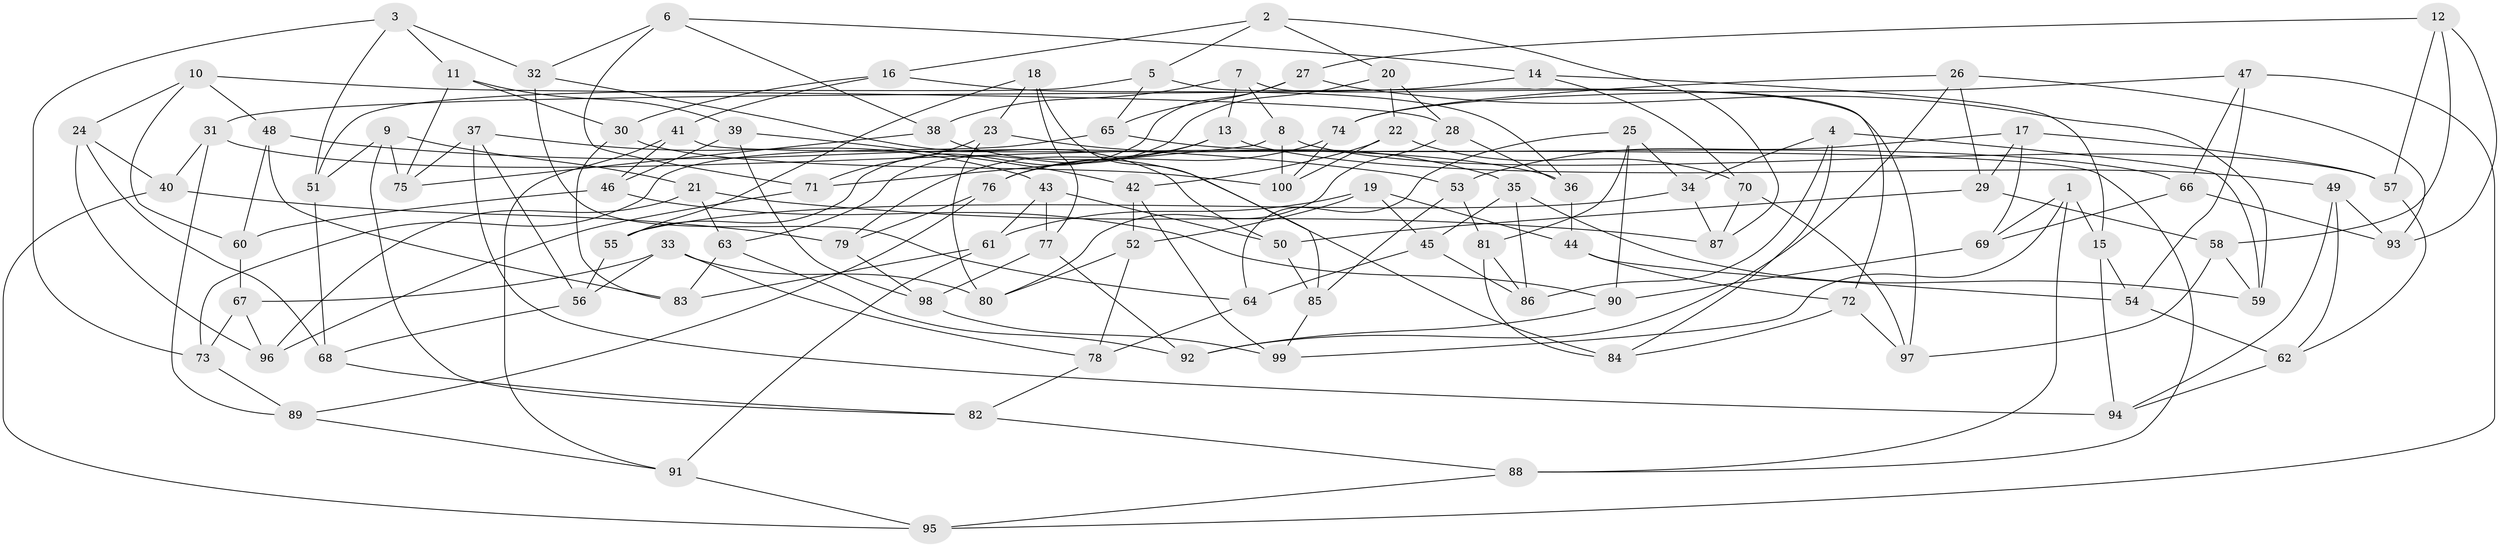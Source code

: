 // Generated by graph-tools (version 1.1) at 2025/11/02/21/25 10:11:16]
// undirected, 100 vertices, 200 edges
graph export_dot {
graph [start="1"]
  node [color=gray90,style=filled];
  1;
  2;
  3;
  4;
  5;
  6;
  7;
  8;
  9;
  10;
  11;
  12;
  13;
  14;
  15;
  16;
  17;
  18;
  19;
  20;
  21;
  22;
  23;
  24;
  25;
  26;
  27;
  28;
  29;
  30;
  31;
  32;
  33;
  34;
  35;
  36;
  37;
  38;
  39;
  40;
  41;
  42;
  43;
  44;
  45;
  46;
  47;
  48;
  49;
  50;
  51;
  52;
  53;
  54;
  55;
  56;
  57;
  58;
  59;
  60;
  61;
  62;
  63;
  64;
  65;
  66;
  67;
  68;
  69;
  70;
  71;
  72;
  73;
  74;
  75;
  76;
  77;
  78;
  79;
  80;
  81;
  82;
  83;
  84;
  85;
  86;
  87;
  88;
  89;
  90;
  91;
  92;
  93;
  94;
  95;
  96;
  97;
  98;
  99;
  100;
  1 -- 15;
  1 -- 69;
  1 -- 88;
  1 -- 99;
  2 -- 20;
  2 -- 16;
  2 -- 87;
  2 -- 5;
  3 -- 51;
  3 -- 73;
  3 -- 32;
  3 -- 11;
  4 -- 34;
  4 -- 86;
  4 -- 84;
  4 -- 59;
  5 -- 65;
  5 -- 51;
  5 -- 97;
  6 -- 38;
  6 -- 14;
  6 -- 71;
  6 -- 32;
  7 -- 72;
  7 -- 8;
  7 -- 38;
  7 -- 13;
  8 -- 71;
  8 -- 57;
  8 -- 100;
  9 -- 75;
  9 -- 21;
  9 -- 51;
  9 -- 82;
  10 -- 24;
  10 -- 28;
  10 -- 48;
  10 -- 60;
  11 -- 39;
  11 -- 75;
  11 -- 30;
  12 -- 57;
  12 -- 58;
  12 -- 27;
  12 -- 93;
  13 -- 79;
  13 -- 49;
  13 -- 76;
  14 -- 70;
  14 -- 31;
  14 -- 15;
  15 -- 94;
  15 -- 54;
  16 -- 36;
  16 -- 41;
  16 -- 30;
  17 -- 53;
  17 -- 69;
  17 -- 57;
  17 -- 29;
  18 -- 85;
  18 -- 55;
  18 -- 23;
  18 -- 77;
  19 -- 44;
  19 -- 61;
  19 -- 52;
  19 -- 45;
  20 -- 22;
  20 -- 28;
  20 -- 63;
  21 -- 63;
  21 -- 96;
  21 -- 87;
  22 -- 70;
  22 -- 100;
  22 -- 42;
  23 -- 71;
  23 -- 80;
  23 -- 35;
  24 -- 68;
  24 -- 96;
  24 -- 40;
  25 -- 90;
  25 -- 34;
  25 -- 64;
  25 -- 81;
  26 -- 92;
  26 -- 93;
  26 -- 74;
  26 -- 29;
  27 -- 65;
  27 -- 55;
  27 -- 59;
  28 -- 80;
  28 -- 36;
  29 -- 58;
  29 -- 50;
  30 -- 100;
  30 -- 83;
  31 -- 89;
  31 -- 40;
  31 -- 36;
  32 -- 64;
  32 -- 50;
  33 -- 67;
  33 -- 80;
  33 -- 56;
  33 -- 78;
  34 -- 87;
  34 -- 55;
  35 -- 86;
  35 -- 59;
  35 -- 45;
  36 -- 44;
  37 -- 94;
  37 -- 43;
  37 -- 75;
  37 -- 56;
  38 -- 84;
  38 -- 75;
  39 -- 98;
  39 -- 46;
  39 -- 42;
  40 -- 95;
  40 -- 79;
  41 -- 91;
  41 -- 46;
  41 -- 88;
  42 -- 99;
  42 -- 52;
  43 -- 50;
  43 -- 77;
  43 -- 61;
  44 -- 54;
  44 -- 72;
  45 -- 64;
  45 -- 86;
  46 -- 60;
  46 -- 90;
  47 -- 54;
  47 -- 66;
  47 -- 74;
  47 -- 95;
  48 -- 83;
  48 -- 60;
  48 -- 53;
  49 -- 94;
  49 -- 93;
  49 -- 62;
  50 -- 85;
  51 -- 68;
  52 -- 78;
  52 -- 80;
  53 -- 81;
  53 -- 85;
  54 -- 62;
  55 -- 56;
  56 -- 68;
  57 -- 62;
  58 -- 59;
  58 -- 97;
  60 -- 67;
  61 -- 91;
  61 -- 83;
  62 -- 94;
  63 -- 92;
  63 -- 83;
  64 -- 78;
  65 -- 73;
  65 -- 66;
  66 -- 93;
  66 -- 69;
  67 -- 73;
  67 -- 96;
  68 -- 82;
  69 -- 90;
  70 -- 97;
  70 -- 87;
  71 -- 96;
  72 -- 84;
  72 -- 97;
  73 -- 89;
  74 -- 100;
  74 -- 76;
  76 -- 79;
  76 -- 89;
  77 -- 98;
  77 -- 92;
  78 -- 82;
  79 -- 98;
  81 -- 86;
  81 -- 84;
  82 -- 88;
  85 -- 99;
  88 -- 95;
  89 -- 91;
  90 -- 92;
  91 -- 95;
  98 -- 99;
}
